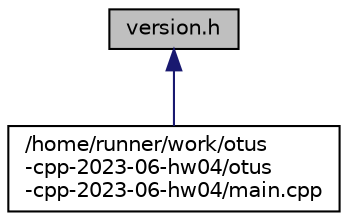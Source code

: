 digraph "version.h"
{
 // LATEX_PDF_SIZE
  edge [fontname="Helvetica",fontsize="10",labelfontname="Helvetica",labelfontsize="10"];
  node [fontname="Helvetica",fontsize="10",shape=record];
  Node1 [label="version.h",height=0.2,width=0.4,color="black", fillcolor="grey75", style="filled", fontcolor="black",tooltip=" "];
  Node1 -> Node2 [dir="back",color="midnightblue",fontsize="10",style="solid",fontname="Helvetica"];
  Node2 [label="/home/runner/work/otus\l-cpp-2023-06-hw04/otus\l-cpp-2023-06-hw04/main.cpp",height=0.2,width=0.4,color="black", fillcolor="white", style="filled",URL="$main_8cpp.html",tooltip=" "];
}

